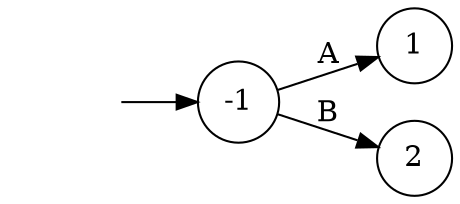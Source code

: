 digraph AFD {
    rankdir=LR;
    node [shape = circle];
    start [shape=plaintext,label=""];
    start -> -1;
    -1 -> 1 [label="A"];
    -1 -> 2 [label="B"];
}